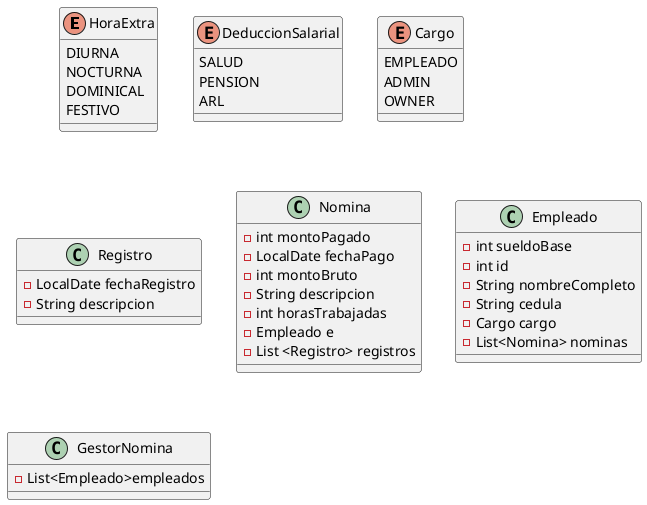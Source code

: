 @startuml

enum HoraExtra{
DIURNA
NOCTURNA
DOMINICAL
FESTIVO
}

enum DeduccionSalarial{
SALUD
PENSION
ARL
}

enum Cargo{
EMPLEADO
ADMIN
OWNER
}

class Registro{
- LocalDate fechaRegistro
- String descripcion
}

class Nomina{
-int montoPagado
-LocalDate fechaPago
-int montoBruto
-String descripcion
-int horasTrabajadas
-Empleado e
-List <Registro> registros
}

class Empleado{
-int sueldoBase
-int id
-String nombreCompleto
-String cedula
-Cargo cargo
-List<Nomina> nominas
}

class GestorNomina{
-List<Empleado>empleados
}



@enduml